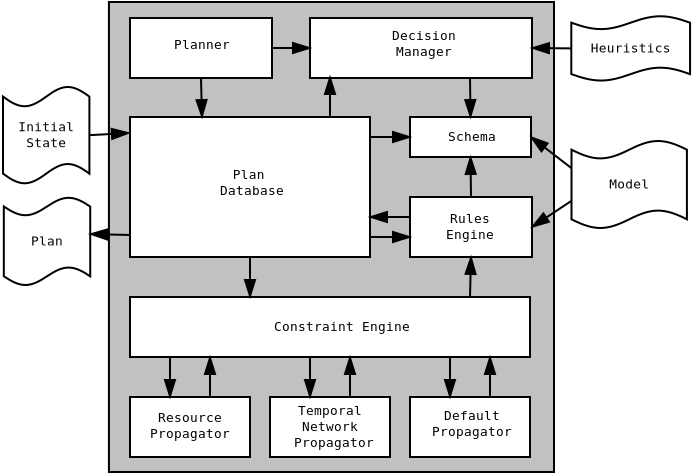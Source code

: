 <?xml version="1.0" encoding="UTF-8"?>
<dia:diagram xmlns:dia="http://www.lysator.liu.se/~alla/dia/">
  <dia:layer name="Background" visible="true">
    <dia:object type="Standard - Box" version="0" id="O0">
      <dia:attribute name="obj_pos">
        <dia:point val="17.946,2.35"/>
      </dia:attribute>
      <dia:attribute name="obj_bb">
        <dia:rectangle val="17.896,2.3;40.25,25.9"/>
      </dia:attribute>
      <dia:attribute name="elem_corner">
        <dia:point val="17.946,2.35"/>
      </dia:attribute>
      <dia:attribute name="elem_width">
        <dia:real val="22.254"/>
      </dia:attribute>
      <dia:attribute name="elem_height">
        <dia:real val="23.5"/>
      </dia:attribute>
      <dia:attribute name="border_width">
        <dia:real val="0.1"/>
      </dia:attribute>
      <dia:attribute name="inner_color">
        <dia:color val="#c1c1c1"/>
      </dia:attribute>
      <dia:attribute name="show_background">
        <dia:boolean val="true"/>
      </dia:attribute>
    </dia:object>
    <dia:object type="Standard - Box" version="0" id="O1">
      <dia:attribute name="obj_pos">
        <dia:point val="19,3.15"/>
      </dia:attribute>
      <dia:attribute name="obj_bb">
        <dia:rectangle val="18.95,3.1;26.15,6.2"/>
      </dia:attribute>
      <dia:attribute name="elem_corner">
        <dia:point val="19,3.15"/>
      </dia:attribute>
      <dia:attribute name="elem_width">
        <dia:real val="7.1"/>
      </dia:attribute>
      <dia:attribute name="elem_height">
        <dia:real val="3"/>
      </dia:attribute>
      <dia:attribute name="show_background">
        <dia:boolean val="true"/>
      </dia:attribute>
    </dia:object>
    <dia:object type="Standard - Box" version="0" id="O2">
      <dia:attribute name="obj_pos">
        <dia:point val="33,22.1"/>
      </dia:attribute>
      <dia:attribute name="obj_bb">
        <dia:rectangle val="32.95,22.05;39.05,25.15"/>
      </dia:attribute>
      <dia:attribute name="elem_corner">
        <dia:point val="33,22.1"/>
      </dia:attribute>
      <dia:attribute name="elem_width">
        <dia:real val="6"/>
      </dia:attribute>
      <dia:attribute name="elem_height">
        <dia:real val="3"/>
      </dia:attribute>
      <dia:attribute name="show_background">
        <dia:boolean val="true"/>
      </dia:attribute>
    </dia:object>
    <dia:object type="Standard - Box" version="0" id="O3">
      <dia:attribute name="obj_pos">
        <dia:point val="19,22.1"/>
      </dia:attribute>
      <dia:attribute name="obj_bb">
        <dia:rectangle val="18.95,22.05;25.05,25.15"/>
      </dia:attribute>
      <dia:attribute name="elem_corner">
        <dia:point val="19,22.1"/>
      </dia:attribute>
      <dia:attribute name="elem_width">
        <dia:real val="6"/>
      </dia:attribute>
      <dia:attribute name="elem_height">
        <dia:real val="3"/>
      </dia:attribute>
      <dia:attribute name="show_background">
        <dia:boolean val="true"/>
      </dia:attribute>
    </dia:object>
    <dia:object type="Standard - Box" version="0" id="O4">
      <dia:attribute name="obj_pos">
        <dia:point val="19,8.1"/>
      </dia:attribute>
      <dia:attribute name="obj_bb">
        <dia:rectangle val="18.95,8.05;31.05,15.15"/>
      </dia:attribute>
      <dia:attribute name="elem_corner">
        <dia:point val="19,8.1"/>
      </dia:attribute>
      <dia:attribute name="elem_width">
        <dia:real val="12"/>
      </dia:attribute>
      <dia:attribute name="elem_height">
        <dia:real val="7"/>
      </dia:attribute>
      <dia:attribute name="show_background">
        <dia:boolean val="true"/>
      </dia:attribute>
    </dia:object>
    <dia:object type="Standard - Text" version="0" id="O5">
      <dia:attribute name="obj_pos">
        <dia:point val="25.1,11.2"/>
      </dia:attribute>
      <dia:attribute name="obj_bb">
        <dia:rectangle val="23.05,10.515;27.2,12.265"/>
      </dia:attribute>
      <dia:attribute name="text">
        <dia:composite type="text">
          <dia:attribute name="string">
            <dia:string>#Plan 
Database#</dia:string>
          </dia:attribute>
          <dia:attribute name="font">
            <dia:font name="Courier"/>
          </dia:attribute>
          <dia:attribute name="height">
            <dia:real val="0.8"/>
          </dia:attribute>
          <dia:attribute name="pos">
            <dia:point val="25.1,11.2"/>
          </dia:attribute>
          <dia:attribute name="color">
            <dia:color val="#000000"/>
          </dia:attribute>
          <dia:attribute name="alignment">
            <dia:enum val="1"/>
          </dia:attribute>
        </dia:composite>
      </dia:attribute>
    </dia:object>
    <dia:object type="Standard - Box" version="0" id="O6">
      <dia:attribute name="obj_pos">
        <dia:point val="33,8.1"/>
      </dia:attribute>
      <dia:attribute name="obj_bb">
        <dia:rectangle val="32.95,8.05;39.1,10.15"/>
      </dia:attribute>
      <dia:attribute name="elem_corner">
        <dia:point val="33,8.1"/>
      </dia:attribute>
      <dia:attribute name="elem_width">
        <dia:real val="6.05"/>
      </dia:attribute>
      <dia:attribute name="elem_height">
        <dia:real val="2"/>
      </dia:attribute>
      <dia:attribute name="show_background">
        <dia:boolean val="true"/>
      </dia:attribute>
    </dia:object>
    <dia:object type="Standard - Text" version="0" id="O7">
      <dia:attribute name="obj_pos">
        <dia:point val="36.1,9.3"/>
      </dia:attribute>
      <dia:attribute name="obj_bb">
        <dia:rectangle val="34.591,8.666;37.609,9.466"/>
      </dia:attribute>
      <dia:attribute name="text">
        <dia:composite type="text">
          <dia:attribute name="string">
            <dia:string>#Schema#</dia:string>
          </dia:attribute>
          <dia:attribute name="font">
            <dia:font name="Courier"/>
          </dia:attribute>
          <dia:attribute name="height">
            <dia:real val="0.8"/>
          </dia:attribute>
          <dia:attribute name="pos">
            <dia:point val="36.1,9.3"/>
          </dia:attribute>
          <dia:attribute name="color">
            <dia:color val="#000000"/>
          </dia:attribute>
          <dia:attribute name="alignment">
            <dia:enum val="1"/>
          </dia:attribute>
        </dia:composite>
      </dia:attribute>
    </dia:object>
    <dia:object type="Standard - Box" version="0" id="O8">
      <dia:attribute name="obj_pos">
        <dia:point val="33,12.1"/>
      </dia:attribute>
      <dia:attribute name="obj_bb">
        <dia:rectangle val="32.95,12.05;39.15,15.15"/>
      </dia:attribute>
      <dia:attribute name="elem_corner">
        <dia:point val="33,12.1"/>
      </dia:attribute>
      <dia:attribute name="elem_width">
        <dia:real val="6.1"/>
      </dia:attribute>
      <dia:attribute name="elem_height">
        <dia:real val="3"/>
      </dia:attribute>
      <dia:attribute name="show_background">
        <dia:boolean val="true"/>
      </dia:attribute>
    </dia:object>
    <dia:object type="Standard - Text" version="0" id="O9">
      <dia:attribute name="obj_pos">
        <dia:point val="36,13.4"/>
      </dia:attribute>
      <dia:attribute name="obj_bb">
        <dia:rectangle val="34.478,12.765;37.522,14.366"/>
      </dia:attribute>
      <dia:attribute name="text">
        <dia:composite type="text">
          <dia:attribute name="string">
            <dia:string>#Rules
Engine#</dia:string>
          </dia:attribute>
          <dia:attribute name="font">
            <dia:font name="Courier"/>
          </dia:attribute>
          <dia:attribute name="height">
            <dia:real val="0.8"/>
          </dia:attribute>
          <dia:attribute name="pos">
            <dia:point val="36,13.4"/>
          </dia:attribute>
          <dia:attribute name="color">
            <dia:color val="#000000"/>
          </dia:attribute>
          <dia:attribute name="alignment">
            <dia:enum val="1"/>
          </dia:attribute>
        </dia:composite>
      </dia:attribute>
    </dia:object>
    <dia:object type="Standard - Text" version="0" id="O10">
      <dia:attribute name="obj_pos">
        <dia:point val="22.596,4.7"/>
      </dia:attribute>
      <dia:attribute name="obj_bb">
        <dia:rectangle val="20.783,4.066;24.408,4.866"/>
      </dia:attribute>
      <dia:attribute name="text">
        <dia:composite type="text">
          <dia:attribute name="string">
            <dia:string>#Planner#</dia:string>
          </dia:attribute>
          <dia:attribute name="font">
            <dia:font name="Courier"/>
          </dia:attribute>
          <dia:attribute name="height">
            <dia:real val="0.8"/>
          </dia:attribute>
          <dia:attribute name="pos">
            <dia:point val="22.596,4.7"/>
          </dia:attribute>
          <dia:attribute name="color">
            <dia:color val="#000000"/>
          </dia:attribute>
          <dia:attribute name="alignment">
            <dia:enum val="1"/>
          </dia:attribute>
        </dia:composite>
      </dia:attribute>
    </dia:object>
    <dia:object type="Standard - Text" version="0" id="O11">
      <dia:attribute name="obj_pos">
        <dia:point val="22,23.35"/>
      </dia:attribute>
      <dia:attribute name="obj_bb">
        <dia:rectangle val="19.395,22.715;24.605,24.316"/>
      </dia:attribute>
      <dia:attribute name="text">
        <dia:composite type="text">
          <dia:attribute name="string">
            <dia:string>#Resource
Propagator#</dia:string>
          </dia:attribute>
          <dia:attribute name="font">
            <dia:font name="Courier"/>
          </dia:attribute>
          <dia:attribute name="height">
            <dia:real val="0.8"/>
          </dia:attribute>
          <dia:attribute name="pos">
            <dia:point val="22,23.35"/>
          </dia:attribute>
          <dia:attribute name="color">
            <dia:color val="#000000"/>
          </dia:attribute>
          <dia:attribute name="alignment">
            <dia:enum val="1"/>
          </dia:attribute>
        </dia:composite>
      </dia:attribute>
    </dia:object>
    <dia:object type="Standard - Text" version="0" id="O12">
      <dia:attribute name="obj_pos">
        <dia:point val="36.1,23.25"/>
      </dia:attribute>
      <dia:attribute name="obj_bb">
        <dia:rectangle val="33.495,22.616;38.705,24.215"/>
      </dia:attribute>
      <dia:attribute name="text">
        <dia:composite type="text">
          <dia:attribute name="string">
            <dia:string>#Default
Propagator#</dia:string>
          </dia:attribute>
          <dia:attribute name="font">
            <dia:font name="Courier"/>
          </dia:attribute>
          <dia:attribute name="height">
            <dia:real val="0.8"/>
          </dia:attribute>
          <dia:attribute name="pos">
            <dia:point val="36.1,23.25"/>
          </dia:attribute>
          <dia:attribute name="color">
            <dia:color val="#000000"/>
          </dia:attribute>
          <dia:attribute name="alignment">
            <dia:enum val="1"/>
          </dia:attribute>
        </dia:composite>
      </dia:attribute>
    </dia:object>
    <dia:object type="Standard - Box" version="0" id="O13">
      <dia:attribute name="obj_pos">
        <dia:point val="19,17.1"/>
      </dia:attribute>
      <dia:attribute name="obj_bb">
        <dia:rectangle val="18.95,17.05;39.05,20.15"/>
      </dia:attribute>
      <dia:attribute name="elem_corner">
        <dia:point val="19,17.1"/>
      </dia:attribute>
      <dia:attribute name="elem_width">
        <dia:real val="20"/>
      </dia:attribute>
      <dia:attribute name="elem_height">
        <dia:real val="3"/>
      </dia:attribute>
      <dia:attribute name="show_background">
        <dia:boolean val="true"/>
      </dia:attribute>
    </dia:object>
    <dia:object type="Standard - Text" version="0" id="O14">
      <dia:attribute name="obj_pos">
        <dia:point val="29.6,18.8"/>
      </dia:attribute>
      <dia:attribute name="obj_bb">
        <dia:rectangle val="25.187,18.116;34.063,19.066"/>
      </dia:attribute>
      <dia:attribute name="text">
        <dia:composite type="text">
          <dia:attribute name="string">
            <dia:string>#Constraint Engine#</dia:string>
          </dia:attribute>
          <dia:attribute name="font">
            <dia:font name="Courier"/>
          </dia:attribute>
          <dia:attribute name="height">
            <dia:real val="0.8"/>
          </dia:attribute>
          <dia:attribute name="pos">
            <dia:point val="29.6,18.8"/>
          </dia:attribute>
          <dia:attribute name="color">
            <dia:color val="#000000"/>
          </dia:attribute>
          <dia:attribute name="alignment">
            <dia:enum val="1"/>
          </dia:attribute>
        </dia:composite>
      </dia:attribute>
    </dia:object>
    <dia:object type="Standard - Box" version="0" id="O15">
      <dia:attribute name="obj_pos">
        <dia:point val="26,22.1"/>
      </dia:attribute>
      <dia:attribute name="obj_bb">
        <dia:rectangle val="25.95,22.05;32.05,25.15"/>
      </dia:attribute>
      <dia:attribute name="elem_corner">
        <dia:point val="26,22.1"/>
      </dia:attribute>
      <dia:attribute name="elem_width">
        <dia:real val="6"/>
      </dia:attribute>
      <dia:attribute name="elem_height">
        <dia:real val="3"/>
      </dia:attribute>
      <dia:attribute name="show_background">
        <dia:boolean val="true"/>
      </dia:attribute>
    </dia:object>
    <dia:object type="Standard - Text" version="0" id="O16">
      <dia:attribute name="obj_pos">
        <dia:point val="29.2,23"/>
      </dia:attribute>
      <dia:attribute name="obj_bb">
        <dia:rectangle val="26.595,22.366;31.805,24.765"/>
      </dia:attribute>
      <dia:attribute name="text">
        <dia:composite type="text">
          <dia:attribute name="string">
            <dia:string>#Temporal 
Network 
Propagator#</dia:string>
          </dia:attribute>
          <dia:attribute name="font">
            <dia:font name="Courier"/>
          </dia:attribute>
          <dia:attribute name="height">
            <dia:real val="0.8"/>
          </dia:attribute>
          <dia:attribute name="pos">
            <dia:point val="29.2,23"/>
          </dia:attribute>
          <dia:attribute name="color">
            <dia:color val="#000000"/>
          </dia:attribute>
          <dia:attribute name="alignment">
            <dia:enum val="1"/>
          </dia:attribute>
        </dia:composite>
      </dia:attribute>
    </dia:object>
    <dia:object type="Standard - Box" version="0" id="O17">
      <dia:attribute name="obj_pos">
        <dia:point val="28,3.15"/>
      </dia:attribute>
      <dia:attribute name="obj_bb">
        <dia:rectangle val="27.95,3.1;39.15,6.2"/>
      </dia:attribute>
      <dia:attribute name="elem_corner">
        <dia:point val="28,3.15"/>
      </dia:attribute>
      <dia:attribute name="elem_width">
        <dia:real val="11.1"/>
      </dia:attribute>
      <dia:attribute name="elem_height">
        <dia:real val="3"/>
      </dia:attribute>
      <dia:attribute name="show_background">
        <dia:boolean val="true"/>
      </dia:attribute>
    </dia:object>
    <dia:object type="Standard - Text" version="0" id="O18">
      <dia:attribute name="obj_pos">
        <dia:point val="33.696,4.25"/>
      </dia:attribute>
      <dia:attribute name="obj_bb">
        <dia:rectangle val="31.632,3.616;35.759,5.216"/>
      </dia:attribute>
      <dia:attribute name="text">
        <dia:composite type="text">
          <dia:attribute name="string">
            <dia:string>#Decision
Manager#</dia:string>
          </dia:attribute>
          <dia:attribute name="font">
            <dia:font name="Courier"/>
          </dia:attribute>
          <dia:attribute name="height">
            <dia:real val="0.8"/>
          </dia:attribute>
          <dia:attribute name="pos">
            <dia:point val="33.696,4.25"/>
          </dia:attribute>
          <dia:attribute name="color">
            <dia:color val="#000000"/>
          </dia:attribute>
          <dia:attribute name="alignment">
            <dia:enum val="1"/>
          </dia:attribute>
        </dia:composite>
      </dia:attribute>
    </dia:object>
    <dia:object type="UML - Message" version="0" id="O19">
      <dia:attribute name="obj_pos">
        <dia:point val="25,15.1"/>
      </dia:attribute>
      <dia:attribute name="obj_bb">
        <dia:rectangle val="24.6,15.05;25.4,17.15"/>
      </dia:attribute>
      <dia:attribute name="conn_endpoints">
        <dia:point val="25,15.1"/>
        <dia:point val="25,17.1"/>
      </dia:attribute>
      <dia:attribute name="text">
        <dia:string>##</dia:string>
      </dia:attribute>
      <dia:attribute name="type">
        <dia:enum val="0"/>
      </dia:attribute>
      <dia:attribute name="text_pos">
        <dia:point val="24.977,16.125"/>
      </dia:attribute>
      <dia:connections>
        <dia:connection handle="0" to="O4" connection="6"/>
      </dia:connections>
    </dia:object>
    <dia:object type="UML - Message" version="0" id="O20">
      <dia:attribute name="obj_pos">
        <dia:point val="22.55,6.15"/>
      </dia:attribute>
      <dia:attribute name="obj_bb">
        <dia:rectangle val="20.575,6.099;23.001,8.16"/>
      </dia:attribute>
      <dia:attribute name="conn_endpoints">
        <dia:point val="22.55,6.15"/>
        <dia:point val="22.6,8.1"/>
      </dia:attribute>
      <dia:attribute name="text">
        <dia:string>##</dia:string>
      </dia:attribute>
      <dia:attribute name="type">
        <dia:enum val="0"/>
      </dia:attribute>
      <dia:attribute name="text_pos">
        <dia:point val="20.575,7.125"/>
      </dia:attribute>
      <dia:connections>
        <dia:connection handle="0" to="O1" connection="6"/>
      </dia:connections>
    </dia:object>
    <dia:object type="UML - Message" version="0" id="O21">
      <dia:attribute name="obj_pos">
        <dia:point val="29,8.1"/>
      </dia:attribute>
      <dia:attribute name="obj_bb">
        <dia:rectangle val="28,6.05;29.4,8.15"/>
      </dia:attribute>
      <dia:attribute name="conn_endpoints">
        <dia:point val="29,8.1"/>
        <dia:point val="29,6.1"/>
      </dia:attribute>
      <dia:attribute name="text">
        <dia:string>##</dia:string>
      </dia:attribute>
      <dia:attribute name="type">
        <dia:enum val="0"/>
      </dia:attribute>
      <dia:attribute name="text_pos">
        <dia:point val="28,7.1"/>
      </dia:attribute>
    </dia:object>
    <dia:object type="UML - Message" version="0" id="O22">
      <dia:attribute name="obj_pos">
        <dia:point val="21,20.1"/>
      </dia:attribute>
      <dia:attribute name="obj_bb">
        <dia:rectangle val="20.6,20.05;21.4,22.15"/>
      </dia:attribute>
      <dia:attribute name="conn_endpoints">
        <dia:point val="21,20.1"/>
        <dia:point val="21,22.1"/>
      </dia:attribute>
      <dia:attribute name="text">
        <dia:string>##</dia:string>
      </dia:attribute>
      <dia:attribute name="type">
        <dia:enum val="0"/>
      </dia:attribute>
      <dia:attribute name="text_pos">
        <dia:point val="20.977,21.125"/>
      </dia:attribute>
    </dia:object>
    <dia:object type="UML - Message" version="0" id="O23">
      <dia:attribute name="obj_pos">
        <dia:point val="28,20.1"/>
      </dia:attribute>
      <dia:attribute name="obj_bb">
        <dia:rectangle val="27.6,20.05;30,22.15"/>
      </dia:attribute>
      <dia:attribute name="conn_endpoints">
        <dia:point val="28,20.1"/>
        <dia:point val="28,22.1"/>
      </dia:attribute>
      <dia:attribute name="text">
        <dia:string>##</dia:string>
      </dia:attribute>
      <dia:attribute name="type">
        <dia:enum val="0"/>
      </dia:attribute>
      <dia:attribute name="text_pos">
        <dia:point val="30,21.1"/>
      </dia:attribute>
    </dia:object>
    <dia:object type="UML - Message" version="0" id="O24">
      <dia:attribute name="obj_pos">
        <dia:point val="23,22.1"/>
      </dia:attribute>
      <dia:attribute name="obj_bb">
        <dia:rectangle val="22,20.05;23.4,22.15"/>
      </dia:attribute>
      <dia:attribute name="conn_endpoints">
        <dia:point val="23,22.1"/>
        <dia:point val="23,20.1"/>
      </dia:attribute>
      <dia:attribute name="text">
        <dia:string>##</dia:string>
      </dia:attribute>
      <dia:attribute name="type">
        <dia:enum val="0"/>
      </dia:attribute>
      <dia:attribute name="text_pos">
        <dia:point val="22,21.1"/>
      </dia:attribute>
    </dia:object>
    <dia:object type="UML - Message" version="0" id="O25">
      <dia:attribute name="obj_pos">
        <dia:point val="30,22.1"/>
      </dia:attribute>
      <dia:attribute name="obj_bb">
        <dia:rectangle val="29,20.05;30.4,22.15"/>
      </dia:attribute>
      <dia:attribute name="conn_endpoints">
        <dia:point val="30,22.1"/>
        <dia:point val="30,20.1"/>
      </dia:attribute>
      <dia:attribute name="text">
        <dia:string>##</dia:string>
      </dia:attribute>
      <dia:attribute name="type">
        <dia:enum val="0"/>
      </dia:attribute>
      <dia:attribute name="text_pos">
        <dia:point val="29,21.1"/>
      </dia:attribute>
    </dia:object>
    <dia:object type="UML - Message" version="0" id="O26">
      <dia:attribute name="obj_pos">
        <dia:point val="31,14.1"/>
      </dia:attribute>
      <dia:attribute name="obj_bb">
        <dia:rectangle val="30.95,13.461;33.05,14.5"/>
      </dia:attribute>
      <dia:attribute name="conn_endpoints">
        <dia:point val="31,14.1"/>
        <dia:point val="33,14.1"/>
      </dia:attribute>
      <dia:attribute name="text">
        <dia:string>##</dia:string>
      </dia:attribute>
      <dia:attribute name="type">
        <dia:enum val="0"/>
      </dia:attribute>
      <dia:attribute name="text_pos">
        <dia:point val="32,14.1"/>
      </dia:attribute>
    </dia:object>
    <dia:object type="UML - Message" version="0" id="O27">
      <dia:attribute name="obj_pos">
        <dia:point val="33,13.1"/>
      </dia:attribute>
      <dia:attribute name="obj_bb">
        <dia:rectangle val="30.95,12.461;33.05,13.5"/>
      </dia:attribute>
      <dia:attribute name="conn_endpoints">
        <dia:point val="33,13.1"/>
        <dia:point val="31,13.1"/>
      </dia:attribute>
      <dia:attribute name="text">
        <dia:string>##</dia:string>
      </dia:attribute>
      <dia:attribute name="type">
        <dia:enum val="0"/>
      </dia:attribute>
      <dia:attribute name="text_pos">
        <dia:point val="32,13.1"/>
      </dia:attribute>
    </dia:object>
    <dia:object type="UML - Message" version="0" id="O28">
      <dia:attribute name="obj_pos">
        <dia:point val="31,9.1"/>
      </dia:attribute>
      <dia:attribute name="obj_bb">
        <dia:rectangle val="30.95,8.461;33.05,9.5"/>
      </dia:attribute>
      <dia:attribute name="conn_endpoints">
        <dia:point val="31,9.1"/>
        <dia:point val="33,9.1"/>
      </dia:attribute>
      <dia:attribute name="text">
        <dia:string>##</dia:string>
      </dia:attribute>
      <dia:attribute name="type">
        <dia:enum val="0"/>
      </dia:attribute>
      <dia:attribute name="text_pos">
        <dia:point val="32,9.1"/>
      </dia:attribute>
      <dia:connections>
        <dia:connection handle="1" to="O6" connection="3"/>
      </dia:connections>
    </dia:object>
    <dia:object type="UML - Message" version="0" id="O29">
      <dia:attribute name="obj_pos">
        <dia:point val="36.05,12.1"/>
      </dia:attribute>
      <dia:attribute name="obj_bb">
        <dia:rectangle val="35.624,10.045;36.426,12.151"/>
      </dia:attribute>
      <dia:attribute name="conn_endpoints">
        <dia:point val="36.05,12.1"/>
        <dia:point val="36.025,10.1"/>
      </dia:attribute>
      <dia:attribute name="text">
        <dia:string>##</dia:string>
      </dia:attribute>
      <dia:attribute name="type">
        <dia:enum val="0"/>
      </dia:attribute>
      <dia:attribute name="text_pos">
        <dia:point val="36.038,11.1"/>
      </dia:attribute>
      <dia:connections>
        <dia:connection handle="0" to="O8" connection="1"/>
        <dia:connection handle="1" to="O6" connection="6"/>
      </dia:connections>
    </dia:object>
    <dia:object type="UML - Message" version="0" id="O30">
      <dia:attribute name="obj_pos">
        <dia:point val="35,20.1"/>
      </dia:attribute>
      <dia:attribute name="obj_bb">
        <dia:rectangle val="34.6,20.05;37,22.15"/>
      </dia:attribute>
      <dia:attribute name="conn_endpoints">
        <dia:point val="35,20.1"/>
        <dia:point val="35,22.1"/>
      </dia:attribute>
      <dia:attribute name="text">
        <dia:string>##</dia:string>
      </dia:attribute>
      <dia:attribute name="type">
        <dia:enum val="0"/>
      </dia:attribute>
      <dia:attribute name="text_pos">
        <dia:point val="37,21.1"/>
      </dia:attribute>
    </dia:object>
    <dia:object type="UML - Message" version="0" id="O31">
      <dia:attribute name="obj_pos">
        <dia:point val="37,22.1"/>
      </dia:attribute>
      <dia:attribute name="obj_bb">
        <dia:rectangle val="36,20.05;37.4,22.15"/>
      </dia:attribute>
      <dia:attribute name="conn_endpoints">
        <dia:point val="37,22.1"/>
        <dia:point val="37,20.1"/>
      </dia:attribute>
      <dia:attribute name="text">
        <dia:string>##</dia:string>
      </dia:attribute>
      <dia:attribute name="type">
        <dia:enum val="0"/>
      </dia:attribute>
      <dia:attribute name="text_pos">
        <dia:point val="36,21.1"/>
      </dia:attribute>
    </dia:object>
    <dia:object type="UML - Message" version="0" id="O32">
      <dia:attribute name="obj_pos">
        <dia:point val="36,17.1"/>
      </dia:attribute>
      <dia:attribute name="obj_bb">
        <dia:rectangle val="35.649,15.04;36.451,17.151"/>
      </dia:attribute>
      <dia:attribute name="conn_endpoints">
        <dia:point val="36,17.1"/>
        <dia:point val="36.05,15.1"/>
      </dia:attribute>
      <dia:attribute name="text">
        <dia:string>##</dia:string>
      </dia:attribute>
      <dia:attribute name="type">
        <dia:enum val="0"/>
      </dia:attribute>
      <dia:attribute name="text_pos">
        <dia:point val="36.025,16.1"/>
      </dia:attribute>
      <dia:connections>
        <dia:connection handle="1" to="O8" connection="6"/>
      </dia:connections>
    </dia:object>
    <dia:object type="UML - Message" version="0" id="O33">
      <dia:attribute name="obj_pos">
        <dia:point val="36,6.1"/>
      </dia:attribute>
      <dia:attribute name="obj_bb">
        <dia:rectangle val="35.624,6.049;36.426,8.155"/>
      </dia:attribute>
      <dia:attribute name="conn_endpoints">
        <dia:point val="36,6.1"/>
        <dia:point val="36.025,8.1"/>
      </dia:attribute>
      <dia:attribute name="text">
        <dia:string>##</dia:string>
      </dia:attribute>
      <dia:attribute name="type">
        <dia:enum val="0"/>
      </dia:attribute>
      <dia:attribute name="text_pos">
        <dia:point val="35.99,7.125"/>
      </dia:attribute>
      <dia:connections>
        <dia:connection handle="1" to="O6" connection="1"/>
      </dia:connections>
    </dia:object>
    <dia:object type="Flowchart - Punched Tape" version="0" id="O34">
      <dia:attribute name="obj_pos">
        <dia:point val="41.075,9.3"/>
      </dia:attribute>
      <dia:attribute name="obj_bb">
        <dia:rectangle val="41.025,9.3;46.896,13.65"/>
      </dia:attribute>
      <dia:attribute name="elem_corner">
        <dia:point val="41.075,9.3"/>
      </dia:attribute>
      <dia:attribute name="elem_width">
        <dia:real val="5.771"/>
      </dia:attribute>
      <dia:attribute name="elem_height">
        <dia:real val="4.35"/>
      </dia:attribute>
      <dia:attribute name="show_background">
        <dia:boolean val="true"/>
      </dia:attribute>
      <dia:attribute name="flip_horizontal">
        <dia:boolean val="false"/>
      </dia:attribute>
      <dia:attribute name="flip_vertical">
        <dia:boolean val="false"/>
      </dia:attribute>
      <dia:attribute name="padding">
        <dia:real val="0.354"/>
      </dia:attribute>
      <dia:attribute name="text">
        <dia:composite type="text">
          <dia:attribute name="string">
            <dia:string>#Model#</dia:string>
          </dia:attribute>
          <dia:attribute name="font">
            <dia:font name="Courier"/>
          </dia:attribute>
          <dia:attribute name="height">
            <dia:real val="0.8"/>
          </dia:attribute>
          <dia:attribute name="pos">
            <dia:point val="43.96,11.71"/>
          </dia:attribute>
          <dia:attribute name="color">
            <dia:color val="#000000"/>
          </dia:attribute>
          <dia:attribute name="alignment">
            <dia:enum val="1"/>
          </dia:attribute>
        </dia:composite>
      </dia:attribute>
    </dia:object>
    <dia:object type="Flowchart - Punched Tape" version="0" id="O35">
      <dia:attribute name="obj_pos">
        <dia:point val="12.65,6.6"/>
      </dia:attribute>
      <dia:attribute name="obj_bb">
        <dia:rectangle val="12.6,6.6;17.02,11.414"/>
      </dia:attribute>
      <dia:attribute name="elem_corner">
        <dia:point val="12.65,6.6"/>
      </dia:attribute>
      <dia:attribute name="elem_width">
        <dia:real val="4.32"/>
      </dia:attribute>
      <dia:attribute name="elem_height">
        <dia:real val="4.814"/>
      </dia:attribute>
      <dia:attribute name="border_width">
        <dia:real val="0.1"/>
      </dia:attribute>
      <dia:attribute name="show_background">
        <dia:boolean val="true"/>
      </dia:attribute>
      <dia:attribute name="flip_horizontal">
        <dia:boolean val="false"/>
      </dia:attribute>
      <dia:attribute name="flip_vertical">
        <dia:boolean val="false"/>
      </dia:attribute>
      <dia:attribute name="padding">
        <dia:real val="0.354"/>
      </dia:attribute>
      <dia:attribute name="text">
        <dia:composite type="text">
          <dia:attribute name="string">
            <dia:string>#Initial
State#</dia:string>
          </dia:attribute>
          <dia:attribute name="font">
            <dia:font name="Courier"/>
          </dia:attribute>
          <dia:attribute name="height">
            <dia:real val="0.8"/>
          </dia:attribute>
          <dia:attribute name="pos">
            <dia:point val="14.81,8.842"/>
          </dia:attribute>
          <dia:attribute name="color">
            <dia:color val="#000000"/>
          </dia:attribute>
          <dia:attribute name="alignment">
            <dia:enum val="1"/>
          </dia:attribute>
        </dia:composite>
      </dia:attribute>
    </dia:object>
    <dia:object type="UML - Message" version="0" id="O36">
      <dia:attribute name="obj_pos">
        <dia:point val="26.1,4.65"/>
      </dia:attribute>
      <dia:attribute name="obj_bb">
        <dia:rectangle val="26.05,4.011;28.05,5.05"/>
      </dia:attribute>
      <dia:attribute name="conn_endpoints">
        <dia:point val="26.1,4.65"/>
        <dia:point val="28,4.65"/>
      </dia:attribute>
      <dia:attribute name="text">
        <dia:string>##</dia:string>
      </dia:attribute>
      <dia:attribute name="type">
        <dia:enum val="0"/>
      </dia:attribute>
      <dia:attribute name="text_pos">
        <dia:point val="27.05,4.65"/>
      </dia:attribute>
      <dia:connections>
        <dia:connection handle="0" to="O1" connection="4"/>
        <dia:connection handle="1" to="O17" connection="3"/>
      </dia:connections>
    </dia:object>
    <dia:object type="UML - Message" version="0" id="O37">
      <dia:attribute name="obj_pos">
        <dia:point val="16.97,9.007"/>
      </dia:attribute>
      <dia:attribute name="obj_bb">
        <dia:rectangle val="16.917,8.315;19.017,9.302"/>
      </dia:attribute>
      <dia:attribute name="conn_endpoints">
        <dia:point val="16.97,9.007"/>
        <dia:point val="18.946,8.9"/>
      </dia:attribute>
      <dia:attribute name="text">
        <dia:string>##</dia:string>
      </dia:attribute>
      <dia:attribute name="type">
        <dia:enum val="0"/>
      </dia:attribute>
      <dia:attribute name="text_pos">
        <dia:point val="17.958,8.954"/>
      </dia:attribute>
      <dia:connections>
        <dia:connection handle="0" to="O35" connection="10"/>
      </dia:connections>
    </dia:object>
    <dia:object type="UML - Message" version="0" id="O38">
      <dia:attribute name="obj_pos">
        <dia:point val="41.075,10.659"/>
      </dia:attribute>
      <dia:attribute name="obj_bb">
        <dia:rectangle val="38.766,8.753;41.145,10.729"/>
      </dia:attribute>
      <dia:attribute name="conn_endpoints">
        <dia:point val="41.075,10.659"/>
        <dia:point val="39.05,9.1"/>
      </dia:attribute>
      <dia:attribute name="text">
        <dia:string>##</dia:string>
      </dia:attribute>
      <dia:attribute name="type">
        <dia:enum val="0"/>
      </dia:attribute>
      <dia:attribute name="text_pos">
        <dia:point val="40.062,9.88"/>
      </dia:attribute>
      <dia:connections>
        <dia:connection handle="0" to="O34" connection="5"/>
        <dia:connection handle="1" to="O6" connection="4"/>
      </dia:connections>
    </dia:object>
    <dia:object type="UML - Message" version="0" id="O39">
      <dia:attribute name="obj_pos">
        <dia:point val="41.075,12.291"/>
      </dia:attribute>
      <dia:attribute name="obj_bb">
        <dia:rectangle val="38.837,12.221;41.144,13.961"/>
      </dia:attribute>
      <dia:attribute name="conn_endpoints">
        <dia:point val="41.075,12.291"/>
        <dia:point val="39.1,13.6"/>
      </dia:attribute>
      <dia:attribute name="text">
        <dia:string>##</dia:string>
      </dia:attribute>
      <dia:attribute name="type">
        <dia:enum val="0"/>
      </dia:attribute>
      <dia:attribute name="text_pos">
        <dia:point val="40.087,12.945"/>
      </dia:attribute>
      <dia:connections>
        <dia:connection handle="0" to="O34" connection="7"/>
        <dia:connection handle="1" to="O8" connection="4"/>
      </dia:connections>
    </dia:object>
    <dia:object type="Flowchart - Punched Tape" version="0" id="O40">
      <dia:attribute name="obj_pos">
        <dia:point val="41.065,3.063"/>
      </dia:attribute>
      <dia:attribute name="obj_bb">
        <dia:rectangle val="41.015,3.063;47.053,6.277"/>
      </dia:attribute>
      <dia:attribute name="elem_corner">
        <dia:point val="41.065,3.063"/>
      </dia:attribute>
      <dia:attribute name="elem_width">
        <dia:real val="5.938"/>
      </dia:attribute>
      <dia:attribute name="elem_height">
        <dia:real val="3.214"/>
      </dia:attribute>
      <dia:attribute name="show_background">
        <dia:boolean val="true"/>
      </dia:attribute>
      <dia:attribute name="flip_horizontal">
        <dia:boolean val="false"/>
      </dia:attribute>
      <dia:attribute name="flip_vertical">
        <dia:boolean val="false"/>
      </dia:attribute>
      <dia:attribute name="padding">
        <dia:real val="0.354"/>
      </dia:attribute>
      <dia:attribute name="text">
        <dia:composite type="text">
          <dia:attribute name="string">
            <dia:string>#Heuristics#</dia:string>
          </dia:attribute>
          <dia:attribute name="font">
            <dia:font name="Courier"/>
          </dia:attribute>
          <dia:attribute name="height">
            <dia:real val="0.8"/>
          </dia:attribute>
          <dia:attribute name="pos">
            <dia:point val="44.034,4.904"/>
          </dia:attribute>
          <dia:attribute name="color">
            <dia:color val="#000000"/>
          </dia:attribute>
          <dia:attribute name="alignment">
            <dia:enum val="1"/>
          </dia:attribute>
        </dia:composite>
      </dia:attribute>
    </dia:object>
    <dia:object type="UML - Message" version="0" id="O41">
      <dia:attribute name="obj_pos">
        <dia:point val="41.065,4.67"/>
      </dia:attribute>
      <dia:attribute name="obj_bb">
        <dia:rectangle val="39.046,4.021;41.116,5.05"/>
      </dia:attribute>
      <dia:attribute name="conn_endpoints">
        <dia:point val="41.065,4.67"/>
        <dia:point val="39.1,4.65"/>
      </dia:attribute>
      <dia:attribute name="text">
        <dia:string>##</dia:string>
      </dia:attribute>
      <dia:attribute name="type">
        <dia:enum val="0"/>
      </dia:attribute>
      <dia:attribute name="text_pos">
        <dia:point val="40.083,4.66"/>
      </dia:attribute>
      <dia:connections>
        <dia:connection handle="0" to="O40" connection="6"/>
        <dia:connection handle="1" to="O17" connection="4"/>
      </dia:connections>
    </dia:object>
    <dia:object type="Flowchart - Punched Tape" version="0" id="O42">
      <dia:attribute name="obj_pos">
        <dia:point val="12.691,12.14"/>
      </dia:attribute>
      <dia:attribute name="obj_bb">
        <dia:rectangle val="12.641,12.14;17.061,16.5"/>
      </dia:attribute>
      <dia:attribute name="elem_corner">
        <dia:point val="12.691,12.14"/>
      </dia:attribute>
      <dia:attribute name="elem_width">
        <dia:real val="4.32"/>
      </dia:attribute>
      <dia:attribute name="elem_height">
        <dia:real val="4.36"/>
      </dia:attribute>
      <dia:attribute name="border_width">
        <dia:real val="0.1"/>
      </dia:attribute>
      <dia:attribute name="show_background">
        <dia:boolean val="true"/>
      </dia:attribute>
      <dia:attribute name="flip_horizontal">
        <dia:boolean val="false"/>
      </dia:attribute>
      <dia:attribute name="flip_vertical">
        <dia:boolean val="false"/>
      </dia:attribute>
      <dia:attribute name="padding">
        <dia:real val="0.354"/>
      </dia:attribute>
      <dia:attribute name="text">
        <dia:composite type="text">
          <dia:attribute name="string">
            <dia:string>#Plan#</dia:string>
          </dia:attribute>
          <dia:attribute name="font">
            <dia:font name="Courier"/>
          </dia:attribute>
          <dia:attribute name="height">
            <dia:real val="0.8"/>
          </dia:attribute>
          <dia:attribute name="pos">
            <dia:point val="14.851,14.555"/>
          </dia:attribute>
          <dia:attribute name="color">
            <dia:color val="#000000"/>
          </dia:attribute>
          <dia:attribute name="alignment">
            <dia:enum val="1"/>
          </dia:attribute>
        </dia:composite>
      </dia:attribute>
    </dia:object>
    <dia:object type="UML - Message" version="0" id="O43">
      <dia:attribute name="obj_pos">
        <dia:point val="18.996,14"/>
      </dia:attribute>
      <dia:attribute name="obj_bb">
        <dia:rectangle val="16.951,13.338;19.047,14.354"/>
      </dia:attribute>
      <dia:attribute name="conn_endpoints">
        <dia:point val="18.996,14"/>
        <dia:point val="17.011,13.953"/>
      </dia:attribute>
      <dia:attribute name="text">
        <dia:string>##</dia:string>
      </dia:attribute>
      <dia:attribute name="type">
        <dia:enum val="0"/>
      </dia:attribute>
      <dia:attribute name="text_pos">
        <dia:point val="18.003,13.976"/>
      </dia:attribute>
    </dia:object>
  </dia:layer>
</dia:diagram>
